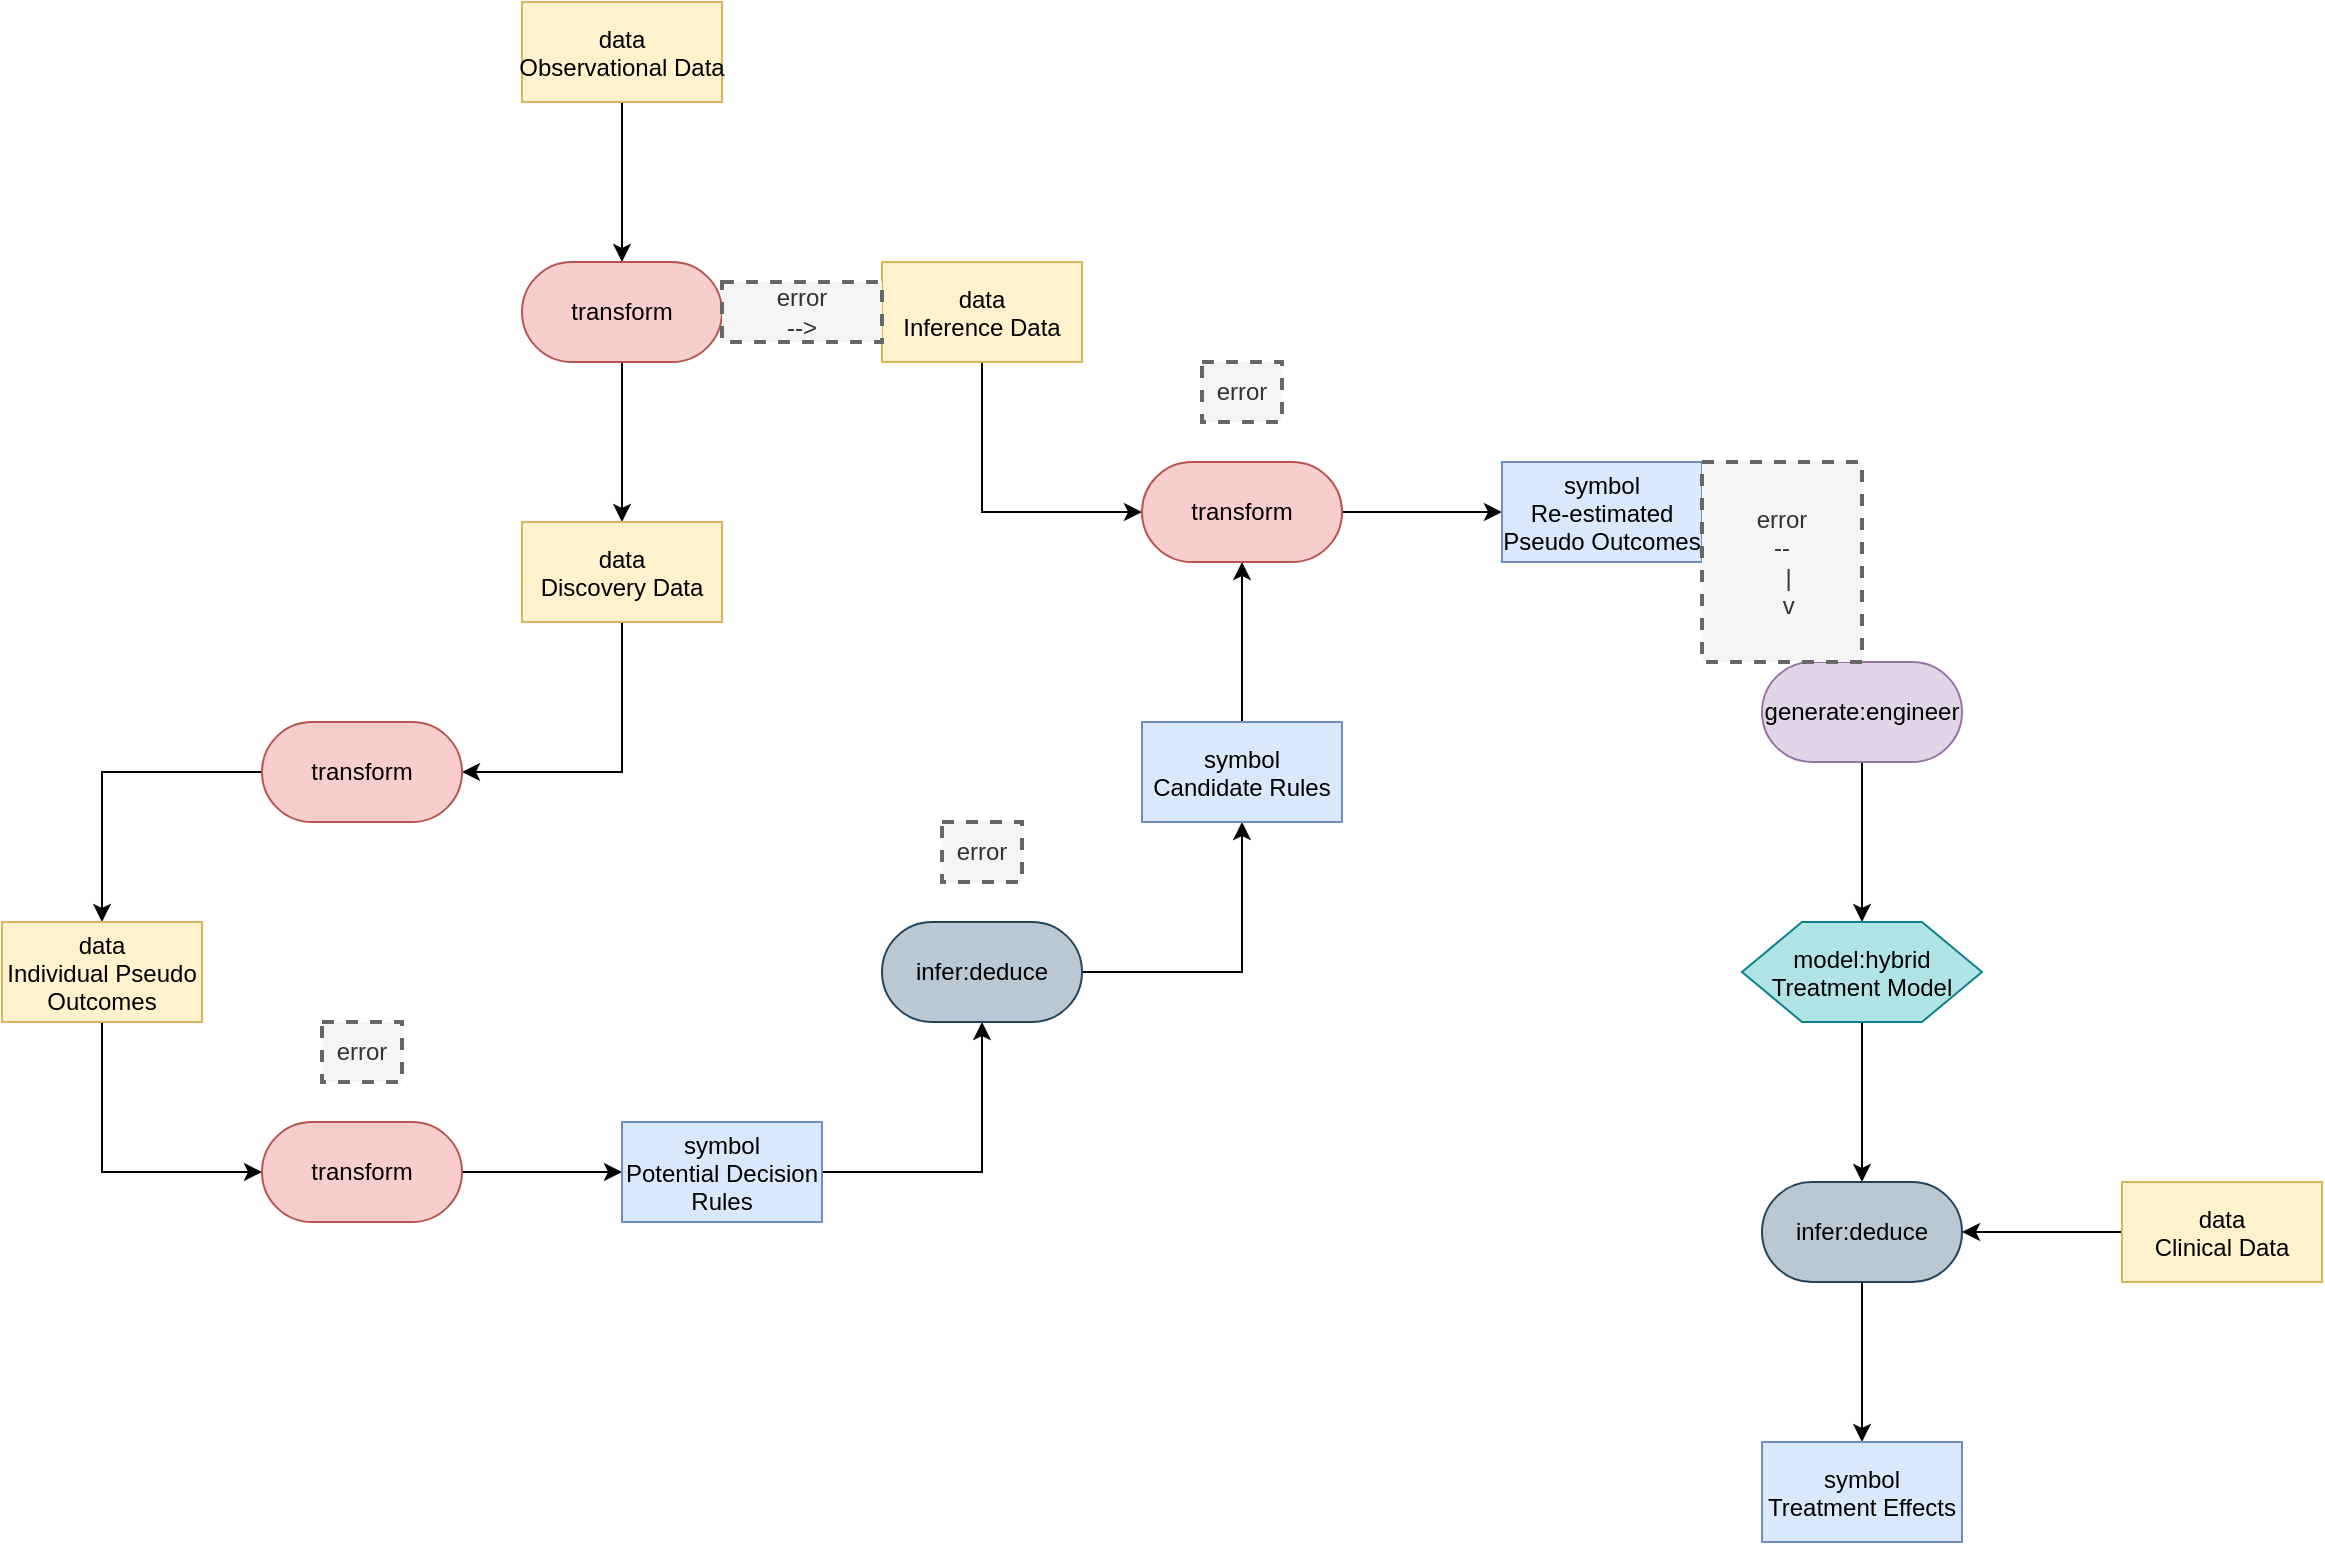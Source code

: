 <mxfile version="27.0.5">
  <diagram name="Page-1" id="rh0Of0znffFhv-4lY8hP">
    <mxGraphModel dx="1123" dy="673" grid="1" gridSize="10" guides="1" tooltips="1" connect="1" arrows="1" fold="1" page="1" pageScale="1" pageWidth="3300" pageHeight="4681" math="0" shadow="0">
      <root>
        <mxCell id="0" />
        <mxCell id="1" parent="0" />
        <mxCell id="yxUly5FmEBHd0ZXqb9Pl-3" style="edgeStyle=orthogonalEdgeStyle;rounded=0;orthogonalLoop=1;jettySize=auto;html=1;exitX=0.5;exitY=1;exitDx=0;exitDy=0;entryX=0.5;entryY=0;entryDx=0;entryDy=0;" edge="1" parent="1" source="yxUly5FmEBHd0ZXqb9Pl-1" target="yxUly5FmEBHd0ZXqb9Pl-2">
          <mxGeometry relative="1" as="geometry" />
        </mxCell>
        <mxCell id="yxUly5FmEBHd0ZXqb9Pl-1" value="data&#xa;Observational Data" style="rectangle;fillColor=#fff2cc;strokeColor=#d6b656;" name="data" vertex="1" parent="1">
          <mxGeometry x="580" y="230" width="100" height="50" as="geometry" />
        </mxCell>
        <mxCell id="yxUly5FmEBHd0ZXqb9Pl-5" style="edgeStyle=orthogonalEdgeStyle;rounded=0;orthogonalLoop=1;jettySize=auto;html=1;exitX=0.5;exitY=1;exitDx=0;exitDy=0;entryX=0.5;entryY=0;entryDx=0;entryDy=0;" edge="1" parent="1" source="yxUly5FmEBHd0ZXqb9Pl-2" target="yxUly5FmEBHd0ZXqb9Pl-4">
          <mxGeometry relative="1" as="geometry" />
        </mxCell>
        <mxCell id="yxUly5FmEBHd0ZXqb9Pl-2" value="transform" style="rounded=1;whiteSpace=wrap;html=1;arcSize=50;fillColor=#f8cecc;strokeColor=#b85450;" name="transform" vertex="1" parent="1">
          <mxGeometry x="580" y="360" width="100" height="50" as="geometry" />
        </mxCell>
        <mxCell id="yxUly5FmEBHd0ZXqb9Pl-7" style="edgeStyle=orthogonalEdgeStyle;rounded=0;orthogonalLoop=1;jettySize=auto;html=1;exitX=0.5;exitY=1;exitDx=0;exitDy=0;entryX=1;entryY=0.5;entryDx=0;entryDy=0;" edge="1" parent="1" source="yxUly5FmEBHd0ZXqb9Pl-4" target="yxUly5FmEBHd0ZXqb9Pl-6">
          <mxGeometry relative="1" as="geometry" />
        </mxCell>
        <mxCell id="yxUly5FmEBHd0ZXqb9Pl-4" value="data&#xa;Discovery Data" style="rectangle;fillColor=#fff2cc;strokeColor=#d6b656;" name="data" vertex="1" parent="1">
          <mxGeometry x="580" y="490" width="100" height="50" as="geometry" />
        </mxCell>
        <mxCell id="yxUly5FmEBHd0ZXqb9Pl-9" style="edgeStyle=orthogonalEdgeStyle;rounded=0;orthogonalLoop=1;jettySize=auto;html=1;exitX=0;exitY=0.5;exitDx=0;exitDy=0;entryX=0.5;entryY=0;entryDx=0;entryDy=0;" edge="1" parent="1" source="yxUly5FmEBHd0ZXqb9Pl-6" target="yxUly5FmEBHd0ZXqb9Pl-8">
          <mxGeometry relative="1" as="geometry" />
        </mxCell>
        <mxCell id="yxUly5FmEBHd0ZXqb9Pl-6" value="transform" style="rounded=1;whiteSpace=wrap;html=1;arcSize=50;fillColor=#f8cecc;strokeColor=#b85450;" name="transform" vertex="1" parent="1">
          <mxGeometry x="450" y="590" width="100" height="50" as="geometry" />
        </mxCell>
        <mxCell id="yxUly5FmEBHd0ZXqb9Pl-11" style="edgeStyle=orthogonalEdgeStyle;rounded=0;orthogonalLoop=1;jettySize=auto;html=1;exitX=0.5;exitY=1;exitDx=0;exitDy=0;entryX=0;entryY=0.5;entryDx=0;entryDy=0;" edge="1" parent="1" source="yxUly5FmEBHd0ZXqb9Pl-8" target="yxUly5FmEBHd0ZXqb9Pl-10">
          <mxGeometry relative="1" as="geometry" />
        </mxCell>
        <mxCell id="yxUly5FmEBHd0ZXqb9Pl-8" value="data&#xa;Individual Pseudo&#xa;Outcomes" style="rectangle;fillColor=#fff2cc;strokeColor=#d6b656;" name="data" vertex="1" parent="1">
          <mxGeometry x="320" y="690" width="100" height="50" as="geometry" />
        </mxCell>
        <mxCell id="yxUly5FmEBHd0ZXqb9Pl-13" style="edgeStyle=orthogonalEdgeStyle;rounded=0;orthogonalLoop=1;jettySize=auto;html=1;exitX=1;exitY=0.5;exitDx=0;exitDy=0;entryX=0;entryY=0.5;entryDx=0;entryDy=0;" edge="1" parent="1" source="yxUly5FmEBHd0ZXqb9Pl-10" target="yxUly5FmEBHd0ZXqb9Pl-12">
          <mxGeometry relative="1" as="geometry" />
        </mxCell>
        <mxCell id="yxUly5FmEBHd0ZXqb9Pl-10" value="transform" style="rounded=1;whiteSpace=wrap;html=1;arcSize=50;fillColor=#f8cecc;strokeColor=#b85450;" name="transform" vertex="1" parent="1" tooltip="⚠️ Node not part of any valid pattern.">
          <mxGeometry x="450" y="790" width="100" height="50" as="geometry" />
        </mxCell>
        <mxCell id="yxUly5FmEBHd0ZXqb9Pl-15" style="edgeStyle=orthogonalEdgeStyle;rounded=0;orthogonalLoop=1;jettySize=auto;html=1;exitX=1;exitY=0.5;exitDx=0;exitDy=0;entryX=0.5;entryY=1;entryDx=0;entryDy=0;" edge="1" parent="1" source="yxUly5FmEBHd0ZXqb9Pl-12" target="yxUly5FmEBHd0ZXqb9Pl-14">
          <mxGeometry relative="1" as="geometry" />
        </mxCell>
        <mxCell id="yxUly5FmEBHd0ZXqb9Pl-12" value="symbol&#xa;Potential Decision&#xa;Rules" style="rectangle;fillColor=#dae8fc;strokeColor=#6c8ebf;" name="symbol" vertex="1" parent="1" tooltip="⚠️ Node not part of any valid pattern.">
          <mxGeometry x="630" y="790" width="100" height="50" as="geometry" />
        </mxCell>
        <mxCell id="yxUly5FmEBHd0ZXqb9Pl-17" style="edgeStyle=orthogonalEdgeStyle;rounded=0;orthogonalLoop=1;jettySize=auto;html=1;exitX=1;exitY=0.5;exitDx=0;exitDy=0;entryX=0.5;entryY=1;entryDx=0;entryDy=0;" edge="1" parent="1" source="yxUly5FmEBHd0ZXqb9Pl-14" target="yxUly5FmEBHd0ZXqb9Pl-16">
          <mxGeometry relative="1" as="geometry" />
        </mxCell>
        <mxCell id="yxUly5FmEBHd0ZXqb9Pl-14" value="infer:deduce" style="rounded=1;whiteSpace=wrap;html=1;arcSize=50;fillColor=#bac8d3;strokeColor=#23445d;" name="infer:deduce" vertex="1" parent="1" tooltip="⚠️ Node not part of any valid pattern.">
          <mxGeometry x="760" y="690" width="100" height="50" as="geometry" />
        </mxCell>
        <mxCell id="yxUly5FmEBHd0ZXqb9Pl-22" style="edgeStyle=orthogonalEdgeStyle;rounded=0;orthogonalLoop=1;jettySize=auto;html=1;exitX=0.5;exitY=0;exitDx=0;exitDy=0;entryX=0.5;entryY=1;entryDx=0;entryDy=0;" edge="1" parent="1" source="yxUly5FmEBHd0ZXqb9Pl-16" target="yxUly5FmEBHd0ZXqb9Pl-21">
          <mxGeometry relative="1" as="geometry" />
        </mxCell>
        <mxCell id="yxUly5FmEBHd0ZXqb9Pl-16" value="symbol&#xa;Candidate Rules" style="rectangle;fillColor=#dae8fc;strokeColor=#6c8ebf;" name="symbol" vertex="1" parent="1" tooltip="⚠️ Node not part of any valid pattern.">
          <mxGeometry x="890" y="590" width="100" height="50" as="geometry" />
        </mxCell>
        <mxCell id="yxUly5FmEBHd0ZXqb9Pl-23" style="edgeStyle=orthogonalEdgeStyle;rounded=0;orthogonalLoop=1;jettySize=auto;html=1;exitX=0.5;exitY=1;exitDx=0;exitDy=0;entryX=0;entryY=0.5;entryDx=0;entryDy=0;" edge="1" parent="1" source="yxUly5FmEBHd0ZXqb9Pl-18" target="yxUly5FmEBHd0ZXqb9Pl-21">
          <mxGeometry relative="1" as="geometry" />
        </mxCell>
        <mxCell id="yxUly5FmEBHd0ZXqb9Pl-18" value="data&#xa;Inference Data" style="rectangle;fillColor=#fff2cc;strokeColor=#d6b656;" name="data" vertex="1" parent="1" tooltip="⚠️ Node not part of any valid pattern.">
          <mxGeometry x="760" y="360" width="100" height="50" as="geometry" />
        </mxCell>
        <mxCell id="yxUly5FmEBHd0ZXqb9Pl-20" value="&lt;div&gt;error&lt;/div&gt;&lt;div&gt;--&amp;gt;&lt;/div&gt;" style="text;html=1;align=center;verticalAlign=middle;whiteSpace=wrap;rounded=0;dashed=1;fillColor=#f5f5f5;fontColor=#333333;strokeColor=#666666;strokeWidth=2;" name="text" vertex="1" parent="1">
          <mxGeometry x="680" y="370" width="80" height="30" as="geometry" />
        </mxCell>
        <mxCell id="yxUly5FmEBHd0ZXqb9Pl-25" style="edgeStyle=orthogonalEdgeStyle;rounded=0;orthogonalLoop=1;jettySize=auto;html=1;exitX=1;exitY=0.5;exitDx=0;exitDy=0;entryX=0;entryY=0.5;entryDx=0;entryDy=0;" edge="1" parent="1" source="yxUly5FmEBHd0ZXqb9Pl-21" target="yxUly5FmEBHd0ZXqb9Pl-24">
          <mxGeometry relative="1" as="geometry" />
        </mxCell>
        <mxCell id="yxUly5FmEBHd0ZXqb9Pl-21" value="transform" style="rounded=1;whiteSpace=wrap;html=1;arcSize=50;fillColor=#f8cecc;strokeColor=#b85450;" name="transform" vertex="1" parent="1" tooltip="⚠️ Node not part of any valid pattern.">
          <mxGeometry x="890" y="460" width="100" height="50" as="geometry" />
        </mxCell>
        <mxCell id="yxUly5FmEBHd0ZXqb9Pl-24" value="symbol&#xa;Re-estimated&#xa;Pseudo Outcomes" style="rectangle;fillColor=#dae8fc;strokeColor=#6c8ebf;" name="symbol" vertex="1" parent="1" tooltip="⚠️ Node not part of any valid pattern.">
          <mxGeometry x="1070" y="460" width="100" height="50" as="geometry" />
        </mxCell>
        <mxCell id="yxUly5FmEBHd0ZXqb9Pl-32" style="edgeStyle=orthogonalEdgeStyle;rounded=0;orthogonalLoop=1;jettySize=auto;html=1;exitX=0.5;exitY=1;exitDx=0;exitDy=0;entryX=0.5;entryY=0;entryDx=0;entryDy=0;" edge="1" parent="1" source="yxUly5FmEBHd0ZXqb9Pl-26" target="yxUly5FmEBHd0ZXqb9Pl-30">
          <mxGeometry relative="1" as="geometry" />
        </mxCell>
        <mxCell id="yxUly5FmEBHd0ZXqb9Pl-26" value="generate:engineer" style="rounded=1;whiteSpace=wrap;html=1;arcSize=50;fillColor=#e1d5e7;strokeColor=#9673a6;" name="generate:engineer" vertex="1" parent="1">
          <mxGeometry x="1200" y="560" width="100" height="50" as="geometry" />
        </mxCell>
        <mxCell id="yxUly5FmEBHd0ZXqb9Pl-29" value="&lt;div&gt;error&lt;/div&gt;&lt;div&gt;--&lt;/div&gt;&lt;div&gt;&amp;nbsp; |&lt;/div&gt;&lt;div&gt;&amp;nbsp; v&lt;/div&gt;" style="text;html=1;align=center;verticalAlign=middle;whiteSpace=wrap;rounded=0;dashed=1;fillColor=#f5f5f5;fontColor=#333333;strokeColor=#666666;strokeWidth=2;" name="text" vertex="1" parent="1">
          <mxGeometry x="1170" y="460" width="80" height="100" as="geometry" />
        </mxCell>
        <mxCell id="yxUly5FmEBHd0ZXqb9Pl-35" style="edgeStyle=orthogonalEdgeStyle;rounded=0;orthogonalLoop=1;jettySize=auto;html=1;exitX=0.5;exitY=1;exitDx=0;exitDy=0;entryX=0.5;entryY=0;entryDx=0;entryDy=0;" edge="1" parent="1" source="yxUly5FmEBHd0ZXqb9Pl-30" target="yxUly5FmEBHd0ZXqb9Pl-34">
          <mxGeometry relative="1" as="geometry" />
        </mxCell>
        <mxCell id="yxUly5FmEBHd0ZXqb9Pl-30" value="model:hybrid&#xa;Treatment Model" style="shape=hexagon;perimeter=hexagonPerimeter2;fillColor=#b0e3e6;strokeColor=#0e8088;" name="model" vertex="1" parent="1">
          <mxGeometry x="1190" y="690" width="120" height="50" as="geometry" />
        </mxCell>
        <mxCell id="yxUly5FmEBHd0ZXqb9Pl-39" style="edgeStyle=orthogonalEdgeStyle;rounded=0;orthogonalLoop=1;jettySize=auto;html=1;exitX=0.5;exitY=1;exitDx=0;exitDy=0;entryX=0.5;entryY=0;entryDx=0;entryDy=0;" edge="1" parent="1" source="yxUly5FmEBHd0ZXqb9Pl-34" target="yxUly5FmEBHd0ZXqb9Pl-38">
          <mxGeometry relative="1" as="geometry" />
        </mxCell>
        <mxCell id="yxUly5FmEBHd0ZXqb9Pl-34" value="infer:deduce" style="rounded=1;whiteSpace=wrap;html=1;arcSize=50;fillColor=#bac8d3;strokeColor=#23445d;" name="infer:deduce" vertex="1" parent="1">
          <mxGeometry x="1200" y="820" width="100" height="50" as="geometry" />
        </mxCell>
        <mxCell id="yxUly5FmEBHd0ZXqb9Pl-37" style="edgeStyle=orthogonalEdgeStyle;rounded=0;orthogonalLoop=1;jettySize=auto;html=1;exitX=0;exitY=0.5;exitDx=0;exitDy=0;entryX=1;entryY=0.5;entryDx=0;entryDy=0;" edge="1" parent="1" source="yxUly5FmEBHd0ZXqb9Pl-36" target="yxUly5FmEBHd0ZXqb9Pl-34">
          <mxGeometry relative="1" as="geometry" />
        </mxCell>
        <mxCell id="yxUly5FmEBHd0ZXqb9Pl-36" value="data&#xa;Clinical Data" style="rectangle;fillColor=#fff2cc;strokeColor=#d6b656;" name="data" vertex="1" parent="1">
          <mxGeometry x="1380" y="820" width="100" height="50" as="geometry" />
        </mxCell>
        <mxCell id="yxUly5FmEBHd0ZXqb9Pl-38" value="symbol&#xa;Treatment Effects" style="rectangle;fillColor=#dae8fc;strokeColor=#6c8ebf;" name="symbol" vertex="1" parent="1">
          <mxGeometry x="1200" y="950" width="100" height="50" as="geometry" />
        </mxCell>
        <mxCell id="yxUly5FmEBHd0ZXqb9Pl-40" value="error" style="text;html=1;align=center;verticalAlign=middle;whiteSpace=wrap;rounded=0;dashed=1;fillColor=#f5f5f5;fontColor=#333333;strokeColor=#666666;strokeWidth=2;" name="text" vertex="1" parent="1">
          <mxGeometry x="480" y="740" width="40" height="30" as="geometry" />
        </mxCell>
        <mxCell id="yxUly5FmEBHd0ZXqb9Pl-41" value="error" style="text;html=1;align=center;verticalAlign=middle;whiteSpace=wrap;rounded=0;dashed=1;fillColor=#f5f5f5;fontColor=#333333;strokeColor=#666666;strokeWidth=2;" name="text" vertex="1" parent="1">
          <mxGeometry x="790" y="640" width="40" height="30" as="geometry" />
        </mxCell>
        <mxCell id="yxUly5FmEBHd0ZXqb9Pl-42" value="error" style="text;html=1;align=center;verticalAlign=middle;whiteSpace=wrap;rounded=0;dashed=1;fillColor=#f5f5f5;fontColor=#333333;strokeColor=#666666;strokeWidth=2;" name="text" vertex="1" parent="1">
          <mxGeometry x="920" y="410" width="40" height="30" as="geometry" />
        </mxCell>
      </root>
    </mxGraphModel>
  </diagram>
</mxfile>
